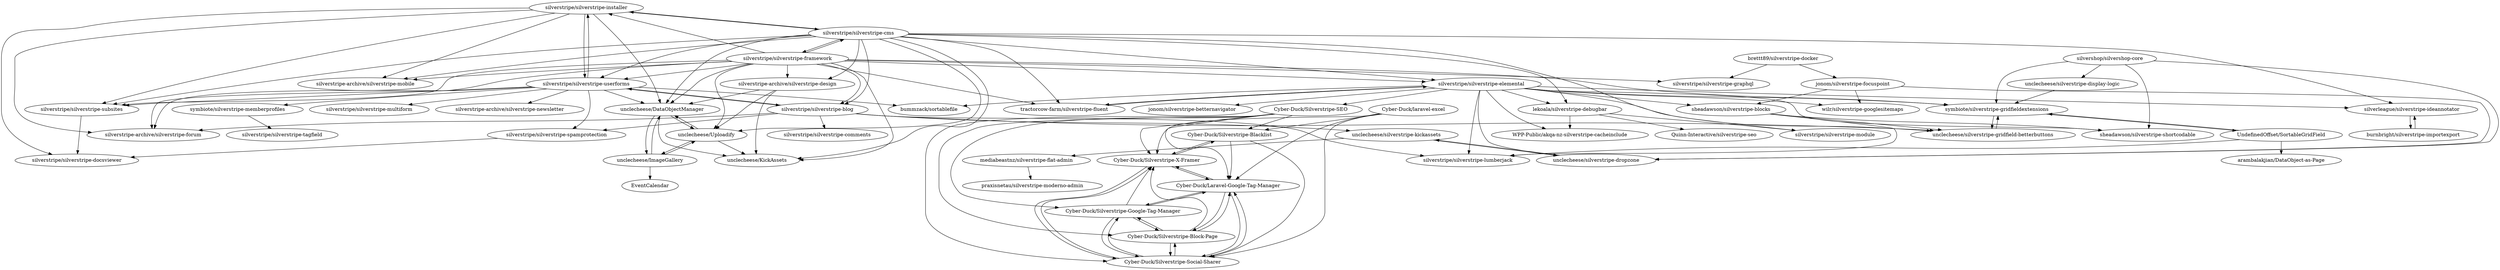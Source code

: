 digraph G {
"silverstripe/silverstripe-spamprotection" -> "silverstripe/silverstripe-docsviewer"
"silverstripe-archive/silverstripe-design" -> "unclecheese/DataObjectManager"
"silverstripe-archive/silverstripe-design" -> "unclecheese/KickAssets"
"silverstripe-archive/silverstripe-design" -> "unclecheese/Uploadify"
"silverstripe/silverstripe-framework" -> "silverstripe/silverstripe-cms"
"silverstripe/silverstripe-framework" -> "unclecheese/DataObjectManager"
"silverstripe/silverstripe-framework" -> "silverstripe/silverstripe-userforms"
"silverstripe/silverstripe-framework" -> "silverstripe/silverstripe-installer"
"silverstripe/silverstripe-framework" -> "silverstripe/silverstripe-elemental"
"silverstripe/silverstripe-framework" -> "silverstripe/silverstripe-blog"
"silverstripe/silverstripe-framework" -> "unclecheese/Uploadify"
"silverstripe/silverstripe-framework" -> "silverstripe-archive/silverstripe-design"
"silverstripe/silverstripe-framework" -> "tractorcow-farm/silverstripe-fluent"
"silverstripe/silverstripe-framework" -> "silverstripe/silverstripe-graphql"
"silverstripe/silverstripe-framework" -> "unclecheese/KickAssets"
"silverstripe/silverstripe-framework" -> "silverstripe/silverstripe-subsites"
"silverstripe/silverstripe-framework" -> "silverstripe-archive/silverstripe-forum"
"silverstripe/silverstripe-framework" -> "silverstripe-archive/silverstripe-mobile"
"silverstripe/silverstripe-framework" -> "symbiote/silverstripe-gridfieldextensions"
"silverstripe/silverstripe-cms" -> "silverstripe/silverstripe-framework"
"silverstripe/silverstripe-cms" -> "silverstripe/silverstripe-installer"
"silverstripe/silverstripe-cms" -> "unclecheese/DataObjectManager"
"silverstripe/silverstripe-cms" -> "silverstripe/silverstripe-userforms"
"silverstripe/silverstripe-cms" -> "silverstripe/silverstripe-blog"
"silverstripe/silverstripe-cms" -> "silverstripe/silverstripe-elemental"
"silverstripe/silverstripe-cms" -> "unclecheese/Uploadify"
"silverstripe/silverstripe-cms" -> "silverstripe-archive/silverstripe-design"
"silverstripe/silverstripe-cms" -> "silverstripe/silverstripe-subsites"
"silverstripe/silverstripe-cms" -> "lekoala/silverstripe-debugbar"
"silverstripe/silverstripe-cms" -> "tractorcow-farm/silverstripe-fluent"
"silverstripe/silverstripe-cms" -> "silverleague/silverstripe-ideannotator"
"silverstripe/silverstripe-cms" -> "silverstripe-archive/silverstripe-mobile"
"silverstripe/silverstripe-cms" -> "unclecheese/KickAssets"
"silverstripe/silverstripe-cms" -> "silverstripe/silverstripe-module"
"silverstripe/silverstripe-installer" -> "silverstripe/silverstripe-cms"
"silverstripe/silverstripe-installer" -> "silverstripe/silverstripe-userforms"
"silverstripe/silverstripe-installer" -> "silverstripe/silverstripe-docsviewer"
"silverstripe/silverstripe-installer" -> "unclecheese/DataObjectManager"
"silverstripe/silverstripe-installer" -> "silverstripe/silverstripe-subsites"
"silverstripe/silverstripe-installer" -> "silverstripe-archive/silverstripe-forum"
"silverstripe/silverstripe-installer" -> "silverstripe-archive/silverstripe-mobile"
"tractorcow-farm/silverstripe-fluent" -> "silverstripe/silverstripe-elemental"
"silverstripe/silverstripe-subsites" -> "silverstripe/silverstripe-docsviewer"
"silverstripe/silverstripe-userforms" -> "silverstripe/silverstripe-blog"
"silverstripe/silverstripe-userforms" -> "silverstripe/silverstripe-spamprotection"
"silverstripe/silverstripe-userforms" -> "bummzack/sortablefile"
"silverstripe/silverstripe-userforms" -> "silverstripe/silverstripe-subsites"
"silverstripe/silverstripe-userforms" -> "silverstripe-archive/silverstripe-newsletter"
"silverstripe/silverstripe-userforms" -> "silverstripe-archive/silverstripe-forum"
"silverstripe/silverstripe-userforms" -> "silverstripe/silverstripe-installer"
"silverstripe/silverstripe-userforms" -> "silverstripe/silverstripe-multiform"
"silverstripe/silverstripe-userforms" -> "unclecheese/DataObjectManager"
"silverstripe/silverstripe-userforms" -> "symbiote/silverstripe-memberprofiles"
"silverstripe/silverstripe-blog" -> "silverstripe/silverstripe-userforms"
"silverstripe/silverstripe-blog" -> "silverstripe/silverstripe-spamprotection"
"silverstripe/silverstripe-blog" -> "silverstripe-archive/silverstripe-forum"
"silverstripe/silverstripe-blog" -> "silverstripe/silverstripe-comments"
"silverstripe/silverstripe-blog" -> "unclecheese/silverstripe-kickassets"
"silverstripe/silverstripe-blog" -> "unclecheese/silverstripe-gridfield-betterbuttons"
"silverstripe/silverstripe-blog" -> "silverstripe/silverstripe-lumberjack"
"jonom/silverstripe-focuspoint" -> "sheadawson/silverstripe-blocks"
"jonom/silverstripe-focuspoint" -> "unclecheese/silverstripe-dropzone"
"jonom/silverstripe-focuspoint" -> "wilr/silverstripe-googlesitemaps"
"unclecheese/DataObjectManager" -> "unclecheese/Uploadify"
"unclecheese/DataObjectManager" -> "unclecheese/ImageGallery"
"unclecheese/DataObjectManager" -> "unclecheese/KickAssets"
"unclecheese/Uploadify" -> "unclecheese/DataObjectManager"
"unclecheese/Uploadify" -> "unclecheese/ImageGallery"
"unclecheese/Uploadify" -> "unclecheese/KickAssets"
"sheadawson/silverstripe-blocks" -> "silverstripe/silverstripe-lumberjack"
"sheadawson/silverstripe-blocks" -> "unclecheese/silverstripe-gridfield-betterbuttons"
"sheadawson/silverstripe-blocks" -> "sheadawson/silverstripe-shortcodable"
"unclecheese/ImageGallery" -> "EventCalendar"
"unclecheese/ImageGallery" -> "unclecheese/Uploadify"
"unclecheese/ImageGallery" -> "unclecheese/DataObjectManager"
"unclecheese/silverstripe-dropzone" -> "unclecheese/silverstripe-kickassets"
"mediabeastnz/silverstripe-flat-admin" -> "praxisnetau/silverstripe-moderno-admin"
"silverstripe/silverstripe-elemental" -> "tractorcow-farm/silverstripe-fluent"
"silverstripe/silverstripe-elemental" -> "lekoala/silverstripe-debugbar"
"silverstripe/silverstripe-elemental" -> "sheadawson/silverstripe-blocks"
"silverstripe/silverstripe-elemental" -> "silverstripe/silverstripe-lumberjack"
"silverstripe/silverstripe-elemental" -> "symbiote/silverstripe-gridfieldextensions"
"silverstripe/silverstripe-elemental" -> "bummzack/sortablefile"
"silverstripe/silverstripe-elemental" -> "jonom/silverstripe-betternavigator"
"silverstripe/silverstripe-elemental" -> "silverleague/silverstripe-ideannotator"
"silverstripe/silverstripe-elemental" -> "unclecheese/silverstripe-dropzone"
"silverstripe/silverstripe-elemental" -> "wilr/silverstripe-googlesitemaps"
"silverstripe/silverstripe-elemental" -> "sheadawson/silverstripe-shortcodable"
"silverstripe/silverstripe-elemental" -> "WPP-Public/akqa-nz-silverstripe-cacheinclude"
"silverstripe/silverstripe-elemental" -> "unclecheese/silverstripe-gridfield-betterbuttons"
"silverstripe/silverstripe-elemental" -> "Cyber-Duck/Silverstripe-SEO"
"silvershop/silvershop-core" -> "symbiote/silverstripe-gridfieldextensions"
"silvershop/silvershop-core" -> "unclecheese/silverstripe-dropzone"
"silvershop/silvershop-core" -> "sheadawson/silverstripe-shortcodable"
"silvershop/silvershop-core" -> "unclecheese/silverstripe-display-logic"
"burnbright/silverstripe-importexport" -> "silverleague/silverstripe-ideannotator"
"silverleague/silverstripe-ideannotator" -> "burnbright/silverstripe-importexport"
"Cyber-Duck/Silverstripe-Blacklist" -> "Cyber-Duck/Silverstripe-X-Framer"
"Cyber-Duck/Silverstripe-Blacklist" -> "Cyber-Duck/Silverstripe-Social-Sharer"
"Cyber-Duck/Silverstripe-Blacklist" -> "Cyber-Duck/Laravel-Google-Tag-Manager"
"Cyber-Duck/Silverstripe-SEO" -> "Cyber-Duck/Silverstripe-Block-Page"
"Cyber-Duck/Silverstripe-SEO" -> "Cyber-Duck/Silverstripe-Social-Sharer"
"Cyber-Duck/Silverstripe-SEO" -> "Cyber-Duck/Laravel-Google-Tag-Manager"
"Cyber-Duck/Silverstripe-SEO" -> "Cyber-Duck/Silverstripe-X-Framer"
"Cyber-Duck/Silverstripe-SEO" -> "Cyber-Duck/Silverstripe-Google-Tag-Manager"
"Cyber-Duck/Silverstripe-SEO" -> "Cyber-Duck/Silverstripe-Blacklist"
"symbiote/silverstripe-memberprofiles" -> "silverstripe/silverstripe-tagfield"
"UndefinedOffset/SortableGridField" -> "symbiote/silverstripe-gridfieldextensions"
"UndefinedOffset/SortableGridField" -> "silverstripe/silverstripe-lumberjack"
"UndefinedOffset/SortableGridField" -> "arambalakjian/DataObject-as-Page"
"Cyber-Duck/Silverstripe-Google-Tag-Manager" -> "Cyber-Duck/Silverstripe-Social-Sharer"
"Cyber-Duck/Silverstripe-Google-Tag-Manager" -> "Cyber-Duck/Silverstripe-X-Framer"
"Cyber-Duck/Silverstripe-Google-Tag-Manager" -> "Cyber-Duck/Laravel-Google-Tag-Manager"
"Cyber-Duck/Silverstripe-Google-Tag-Manager" -> "Cyber-Duck/Silverstripe-Block-Page"
"Cyber-Duck/laravel-excel" -> "Cyber-Duck/Silverstripe-X-Framer"
"Cyber-Duck/laravel-excel" -> "Cyber-Duck/Silverstripe-Social-Sharer"
"Cyber-Duck/laravel-excel" -> "Cyber-Duck/Laravel-Google-Tag-Manager"
"Cyber-Duck/laravel-excel" -> "Cyber-Duck/Silverstripe-Blacklist"
"Cyber-Duck/Laravel-Google-Tag-Manager" -> "Cyber-Duck/Silverstripe-Social-Sharer"
"Cyber-Duck/Laravel-Google-Tag-Manager" -> "Cyber-Duck/Silverstripe-X-Framer"
"Cyber-Duck/Laravel-Google-Tag-Manager" -> "Cyber-Duck/Silverstripe-Google-Tag-Manager"
"Cyber-Duck/Laravel-Google-Tag-Manager" -> "Cyber-Duck/Silverstripe-Block-Page"
"lekoala/silverstripe-debugbar" -> "Quinn-Interactive/silverstripe-seo"
"lekoala/silverstripe-debugbar" -> "WPP-Public/akqa-nz-silverstripe-cacheinclude"
"lekoala/silverstripe-debugbar" -> "silverstripe/silverstripe-module"
"Cyber-Duck/Silverstripe-X-Framer" -> "Cyber-Duck/Silverstripe-Social-Sharer"
"Cyber-Duck/Silverstripe-X-Framer" -> "Cyber-Duck/Laravel-Google-Tag-Manager"
"Cyber-Duck/Silverstripe-X-Framer" -> "Cyber-Duck/Silverstripe-Blacklist"
"Cyber-Duck/Silverstripe-Block-Page" -> "Cyber-Duck/Silverstripe-Social-Sharer"
"Cyber-Duck/Silverstripe-Block-Page" -> "Cyber-Duck/Silverstripe-Google-Tag-Manager"
"Cyber-Duck/Silverstripe-Block-Page" -> "Cyber-Duck/Silverstripe-X-Framer"
"Cyber-Duck/Silverstripe-Block-Page" -> "Cyber-Duck/Laravel-Google-Tag-Manager"
"symbiote/silverstripe-gridfieldextensions" -> "unclecheese/silverstripe-gridfield-betterbuttons"
"symbiote/silverstripe-gridfieldextensions" -> "UndefinedOffset/SortableGridField"
"unclecheese/silverstripe-kickassets" -> "unclecheese/silverstripe-dropzone"
"unclecheese/silverstripe-kickassets" -> "mediabeastnz/silverstripe-flat-admin"
"unclecheese/silverstripe-display-logic" -> "symbiote/silverstripe-gridfieldextensions"
"Cyber-Duck/Silverstripe-Social-Sharer" -> "Cyber-Duck/Silverstripe-X-Framer"
"Cyber-Duck/Silverstripe-Social-Sharer" -> "Cyber-Duck/Laravel-Google-Tag-Manager"
"Cyber-Duck/Silverstripe-Social-Sharer" -> "Cyber-Duck/Silverstripe-Google-Tag-Manager"
"Cyber-Duck/Silverstripe-Social-Sharer" -> "Cyber-Duck/Silverstripe-Block-Page"
"brettt89/silverstripe-docker" -> "silverstripe/silverstripe-graphql"
"brettt89/silverstripe-docker" -> "jonom/silverstripe-focuspoint"
"unclecheese/silverstripe-gridfield-betterbuttons" -> "symbiote/silverstripe-gridfieldextensions"
"silverstripe/silverstripe-spamprotection" ["l"="2.794,46.709"]
"silverstripe/silverstripe-docsviewer" ["l"="2.791,46.691"]
"silverstripe-archive/silverstripe-design" ["l"="2.727,46.672"]
"unclecheese/DataObjectManager" ["l"="2.757,46.675"]
"unclecheese/KickAssets" ["l"="2.739,46.678"]
"unclecheese/Uploadify" ["l"="2.744,46.667"]
"silverstripe/silverstripe-framework" ["l"="2.744,46.701"]
"silverstripe/silverstripe-cms" ["l"="2.729,46.69"]
"silverstripe/silverstripe-userforms" ["l"="2.778,46.697"]
"silverstripe/silverstripe-installer" ["l"="2.761,46.69"]
"silverstripe/silverstripe-elemental" ["l"="2.702,46.722"]
"silverstripe/silverstripe-blog" ["l"="2.764,46.718"]
"tractorcow-farm/silverstripe-fluent" ["l"="2.712,46.706"]
"silverstripe/silverstripe-graphql" ["l"="2.76,46.736"]
"silverstripe/silverstripe-subsites" ["l"="2.773,46.683"]
"silverstripe-archive/silverstripe-forum" ["l"="2.77,46.706"]
"silverstripe-archive/silverstripe-mobile" ["l"="2.749,46.685"]
"symbiote/silverstripe-gridfieldextensions" ["l"="2.727,46.739"]
"lekoala/silverstripe-debugbar" ["l"="2.692,46.692"]
"silverleague/silverstripe-ideannotator" ["l"="2.679,46.698"]
"silverstripe/silverstripe-module" ["l"="2.701,46.676"]
"bummzack/sortablefile" ["l"="2.74,46.717"]
"silverstripe-archive/silverstripe-newsletter" ["l"="2.807,46.679"]
"silverstripe/silverstripe-multiform" ["l"="2.811,46.701"]
"symbiote/silverstripe-memberprofiles" ["l"="2.828,46.692"]
"silverstripe/silverstripe-comments" ["l"="2.791,46.728"]
"unclecheese/silverstripe-kickassets" ["l"="2.767,46.75"]
"unclecheese/silverstripe-gridfield-betterbuttons" ["l"="2.726,46.727"]
"silverstripe/silverstripe-lumberjack" ["l"="2.739,46.732"]
"jonom/silverstripe-focuspoint" ["l"="2.709,46.766"]
"sheadawson/silverstripe-blocks" ["l"="2.709,46.74"]
"unclecheese/silverstripe-dropzone" ["l"="2.732,46.751"]
"wilr/silverstripe-googlesitemaps" ["l"="2.684,46.752"]
"unclecheese/ImageGallery" ["l"="2.757,46.658"]
"sheadawson/silverstripe-shortcodable" ["l"="2.689,46.739"]
"EventCalendar" ["l"="2.763,46.641"]
"mediabeastnz/silverstripe-flat-admin" ["l"="2.797,46.766"]
"praxisnetau/silverstripe-moderno-admin" ["l"="2.815,46.779"]
"jonom/silverstripe-betternavigator" ["l"="2.671,46.728"]
"WPP-Public/akqa-nz-silverstripe-cacheinclude" ["l"="2.679,46.71"]
"Cyber-Duck/Silverstripe-SEO" ["l"="2.632,46.735"]
"silvershop/silvershop-core" ["l"="2.706,46.754"]
"unclecheese/silverstripe-display-logic" ["l"="2.725,46.764"]
"burnbright/silverstripe-importexport" ["l"="2.655,46.693"]
"Cyber-Duck/Silverstripe-Blacklist" ["l"="2.601,46.733"]
"Cyber-Duck/Silverstripe-X-Framer" ["l"="2.613,46.742"]
"Cyber-Duck/Silverstripe-Social-Sharer" ["l"="2.606,46.748"]
"Cyber-Duck/Laravel-Google-Tag-Manager" ["l"="2.613,46.735"]
"Cyber-Duck/Silverstripe-Block-Page" ["l"="2.621,46.747"]
"Cyber-Duck/Silverstripe-Google-Tag-Manager" ["l"="2.604,46.741"]
"silverstripe/silverstripe-tagfield" ["l"="2.856,46.687"]
"UndefinedOffset/SortableGridField" ["l"="2.749,46.751"]
"arambalakjian/DataObject-as-Page" ["l"="2.766,46.771"]
"Cyber-Duck/laravel-excel" ["l"="2.587,46.743"]
"Quinn-Interactive/silverstripe-seo" ["l"="2.669,46.673"]
"brettt89/silverstripe-docker" ["l"="2.744,46.766"]
}